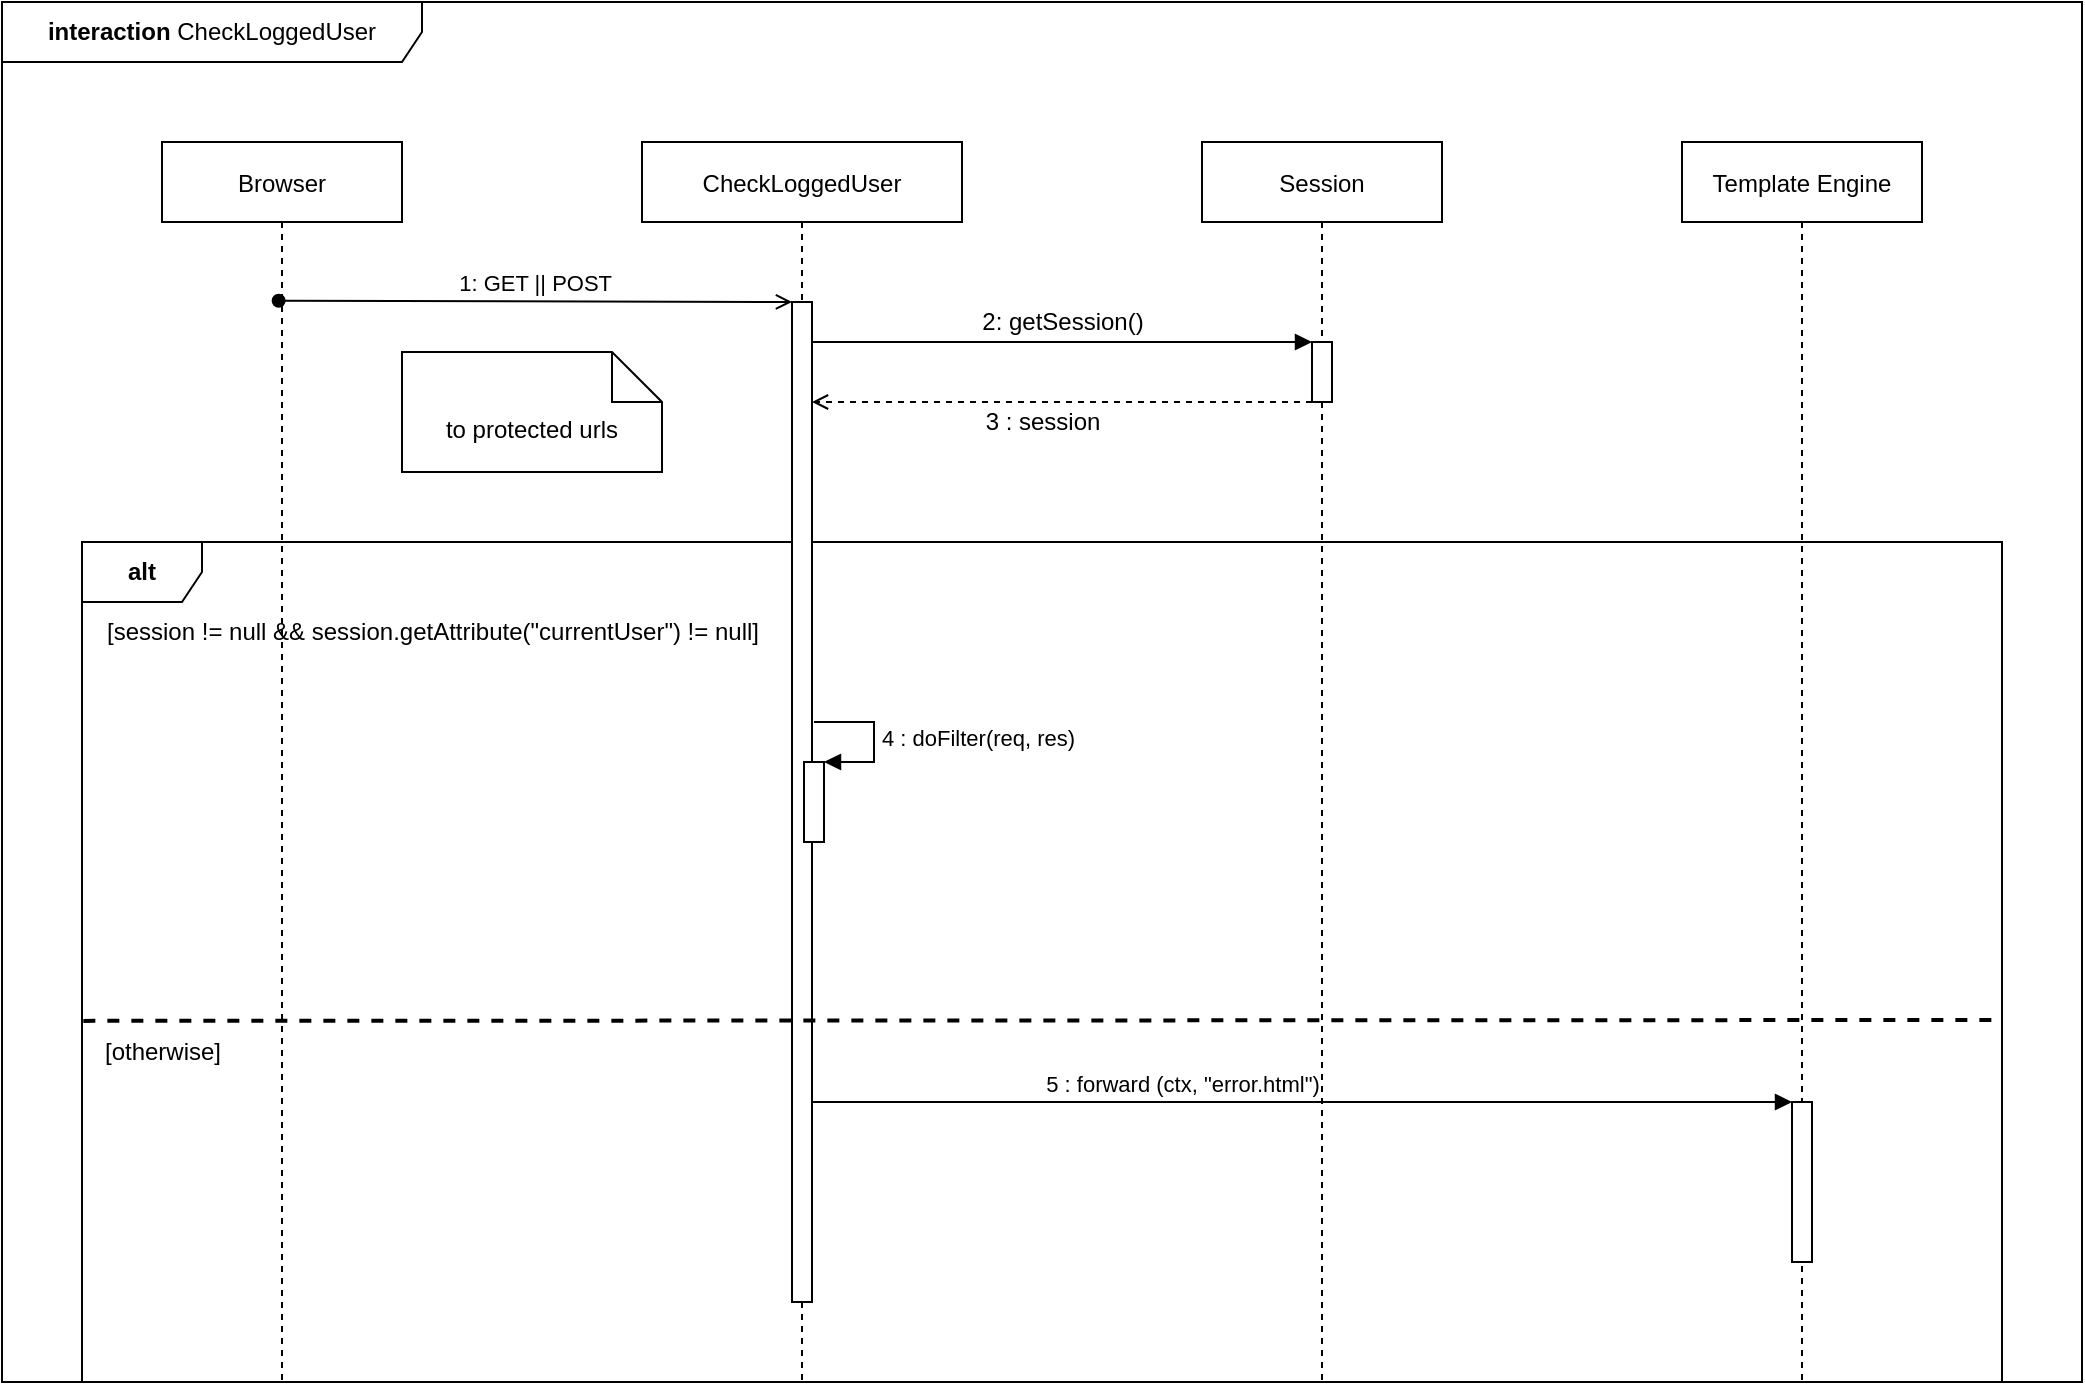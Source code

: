 <mxfile version="20.2.7" type="device"><diagram id="kgpKYQtTHZ0yAKxKKP6v" name="Page-1"><mxGraphModel dx="1283" dy="876" grid="1" gridSize="10" guides="1" tooltips="1" connect="1" arrows="1" fold="1" page="1" pageScale="1" pageWidth="2336" pageHeight="1654" math="0" shadow="0"><root><mxCell id="0"/><mxCell id="1" parent="0"/><mxCell id="lDZqo4605I25p7Pa_4Fq-8" value="&lt;b&gt;interaction&lt;/b&gt; CheckLoggedUser" style="shape=umlFrame;whiteSpace=wrap;html=1;width=210;height=30;" vertex="1" parent="1"><mxGeometry x="40" y="50" width="1040" height="690" as="geometry"/></mxCell><mxCell id="lDZqo4605I25p7Pa_4Fq-9" value="&lt;b&gt;alt&lt;/b&gt;" style="shape=umlFrame;whiteSpace=wrap;html=1;" vertex="1" parent="1"><mxGeometry x="80" y="320" width="960" height="420" as="geometry"/></mxCell><mxCell id="3nuBFxr9cyL0pnOWT2aG-1" value="Browser" style="shape=umlLifeline;perimeter=lifelinePerimeter;container=1;collapsible=0;recursiveResize=0;rounded=0;shadow=0;strokeWidth=1;" parent="1" vertex="1"><mxGeometry x="120" y="120" width="120" height="620" as="geometry"/></mxCell><mxCell id="lDZqo4605I25p7Pa_4Fq-16" value="[otherwise]" style="text;html=1;align=center;verticalAlign=middle;resizable=0;points=[];autosize=1;strokeColor=none;fillColor=none;" vertex="1" parent="3nuBFxr9cyL0pnOWT2aG-1"><mxGeometry x="-40" y="440" width="80" height="30" as="geometry"/></mxCell><mxCell id="3nuBFxr9cyL0pnOWT2aG-5" value="CheckLoggedUser" style="shape=umlLifeline;perimeter=lifelinePerimeter;container=1;collapsible=0;recursiveResize=0;rounded=0;shadow=0;strokeWidth=1;" parent="1" vertex="1"><mxGeometry x="360" y="120" width="160" height="620" as="geometry"/></mxCell><mxCell id="3nuBFxr9cyL0pnOWT2aG-6" value="" style="points=[];perimeter=orthogonalPerimeter;rounded=0;shadow=0;strokeWidth=1;" parent="3nuBFxr9cyL0pnOWT2aG-5" vertex="1"><mxGeometry x="75" y="80" width="10" height="500" as="geometry"/></mxCell><mxCell id="lDZqo4605I25p7Pa_4Fq-25" value="" style="html=1;points=[];perimeter=orthogonalPerimeter;" vertex="1" parent="3nuBFxr9cyL0pnOWT2aG-5"><mxGeometry x="81" y="310" width="10" height="40" as="geometry"/></mxCell><mxCell id="lDZqo4605I25p7Pa_4Fq-26" value="4 : doFilter(req, res)" style="edgeStyle=orthogonalEdgeStyle;html=1;align=left;spacingLeft=2;endArrow=block;rounded=0;entryX=1;entryY=0;" edge="1" target="lDZqo4605I25p7Pa_4Fq-25" parent="3nuBFxr9cyL0pnOWT2aG-5"><mxGeometry relative="1" as="geometry"><mxPoint x="86" y="290" as="sourcePoint"/><Array as="points"><mxPoint x="116" y="290"/></Array></mxGeometry></mxCell><mxCell id="3nuBFxr9cyL0pnOWT2aG-8" value="1: GET || POST" style="verticalAlign=bottom;endArrow=open;entryX=0;entryY=0;shadow=0;strokeWidth=1;startArrow=oval;startFill=1;endFill=0;exitX=0.486;exitY=0.128;exitDx=0;exitDy=0;exitPerimeter=0;" parent="1" source="3nuBFxr9cyL0pnOWT2aG-1" target="3nuBFxr9cyL0pnOWT2aG-6" edge="1"><mxGeometry relative="1" as="geometry"><mxPoint x="185" y="200" as="sourcePoint"/></mxGeometry></mxCell><mxCell id="lDZqo4605I25p7Pa_4Fq-1" value="Session" style="shape=umlLifeline;perimeter=lifelinePerimeter;container=1;collapsible=0;recursiveResize=0;rounded=0;shadow=0;strokeWidth=1;" vertex="1" parent="1"><mxGeometry x="640" y="120" width="120" height="620" as="geometry"/></mxCell><mxCell id="lDZqo4605I25p7Pa_4Fq-3" value="" style="points=[];perimeter=orthogonalPerimeter;rounded=0;shadow=0;strokeWidth=1;" vertex="1" parent="lDZqo4605I25p7Pa_4Fq-1"><mxGeometry x="55" y="100" width="10" height="30" as="geometry"/></mxCell><mxCell id="lDZqo4605I25p7Pa_4Fq-4" value="" style="edgeStyle=orthogonalEdgeStyle;rounded=0;orthogonalLoop=1;jettySize=auto;html=1;startArrow=none;startFill=0;endArrow=block;endFill=1;" edge="1" parent="1" source="3nuBFxr9cyL0pnOWT2aG-6" target="lDZqo4605I25p7Pa_4Fq-3"><mxGeometry relative="1" as="geometry"><Array as="points"><mxPoint x="500" y="220"/><mxPoint x="500" y="220"/></Array></mxGeometry></mxCell><mxCell id="lDZqo4605I25p7Pa_4Fq-5" value="2: getSession()" style="text;html=1;align=center;verticalAlign=middle;resizable=0;points=[];autosize=1;strokeColor=none;fillColor=none;" vertex="1" parent="1"><mxGeometry x="520" y="195" width="100" height="30" as="geometry"/></mxCell><mxCell id="lDZqo4605I25p7Pa_4Fq-6" value="" style="rounded=0;orthogonalLoop=1;jettySize=auto;html=1;startArrow=none;startFill=0;endArrow=open;endFill=0;dashed=1;" edge="1" parent="1" source="lDZqo4605I25p7Pa_4Fq-3" target="3nuBFxr9cyL0pnOWT2aG-6"><mxGeometry relative="1" as="geometry"><Array as="points"><mxPoint x="590" y="250"/></Array></mxGeometry></mxCell><mxCell id="lDZqo4605I25p7Pa_4Fq-7" value="3 : session" style="text;html=1;align=center;verticalAlign=middle;resizable=0;points=[];autosize=1;strokeColor=none;fillColor=none;" vertex="1" parent="1"><mxGeometry x="520" y="245" width="80" height="30" as="geometry"/></mxCell><mxCell id="lDZqo4605I25p7Pa_4Fq-10" value="[session != null &amp;amp;&amp;amp; session.getAttribute(&quot;currentUser&quot;) != null]" style="text;html=1;align=center;verticalAlign=middle;resizable=0;points=[];autosize=1;strokeColor=none;fillColor=none;" vertex="1" parent="1"><mxGeometry x="80" y="350" width="350" height="30" as="geometry"/></mxCell><mxCell id="lDZqo4605I25p7Pa_4Fq-11" value="" style="endArrow=none;dashed=1;html=1;strokeWidth=2;rounded=0;exitX=0.001;exitY=0.328;exitDx=0;exitDy=0;exitPerimeter=0;" edge="1" parent="1"><mxGeometry width="50" height="50" relative="1" as="geometry"><mxPoint x="80.68" y="559.44" as="sourcePoint"/><mxPoint x="1040" y="559" as="targetPoint"/></mxGeometry></mxCell><mxCell id="lDZqo4605I25p7Pa_4Fq-14" value="Template Engine" style="shape=umlLifeline;perimeter=lifelinePerimeter;container=1;collapsible=0;recursiveResize=0;rounded=0;shadow=0;strokeWidth=1;" vertex="1" parent="1"><mxGeometry x="880" y="120" width="120" height="620" as="geometry"/></mxCell><mxCell id="lDZqo4605I25p7Pa_4Fq-15" value="" style="points=[];perimeter=orthogonalPerimeter;rounded=0;shadow=0;strokeWidth=1;" vertex="1" parent="lDZqo4605I25p7Pa_4Fq-14"><mxGeometry x="55" y="480" width="10" height="80" as="geometry"/></mxCell><mxCell id="lDZqo4605I25p7Pa_4Fq-24" value="to protected urls" style="shape=note2;boundedLbl=1;whiteSpace=wrap;html=1;size=25;verticalAlign=top;align=center;" vertex="1" parent="1"><mxGeometry x="240" y="225" width="130" height="60" as="geometry"/></mxCell><mxCell id="lDZqo4605I25p7Pa_4Fq-27" value="5 : forward (ctx, &quot;error.html&quot;)" style="html=1;verticalAlign=bottom;endArrow=block;rounded=0;" edge="1" parent="1" source="3nuBFxr9cyL0pnOWT2aG-6" target="lDZqo4605I25p7Pa_4Fq-15"><mxGeometry x="-0.245" width="80" relative="1" as="geometry"><mxPoint x="510" y="490" as="sourcePoint"/><mxPoint x="590" y="490" as="targetPoint"/><mxPoint as="offset"/></mxGeometry></mxCell></root></mxGraphModel></diagram></mxfile>